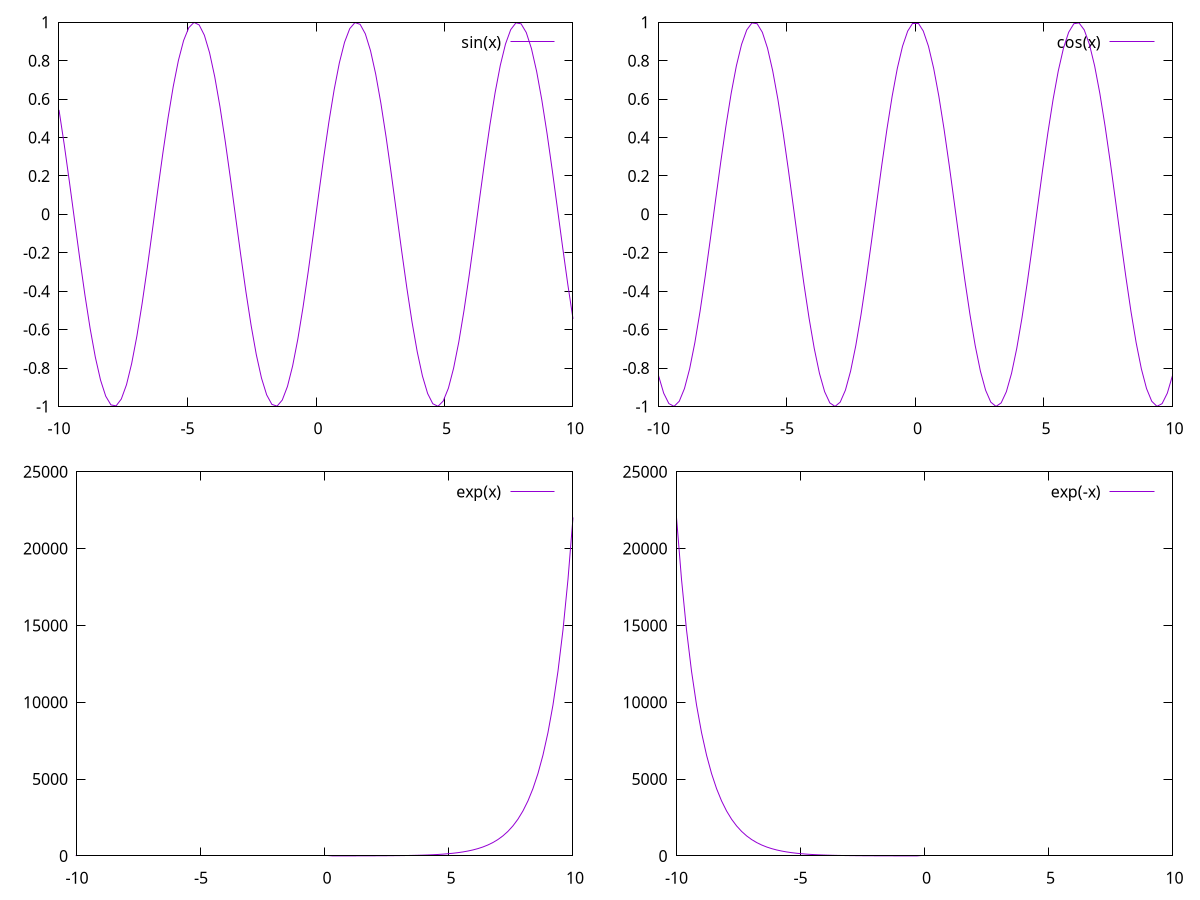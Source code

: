 #!/usr/bin/env gnuplot

## multiplot layout

# Make a grid of plots.

set multiplot layout 2,2
plot sin(x)
plot cos(x)
plot exp(x)
plot exp(-x)
# Mandatory: this is what actually shows the image.
unset multiplot
